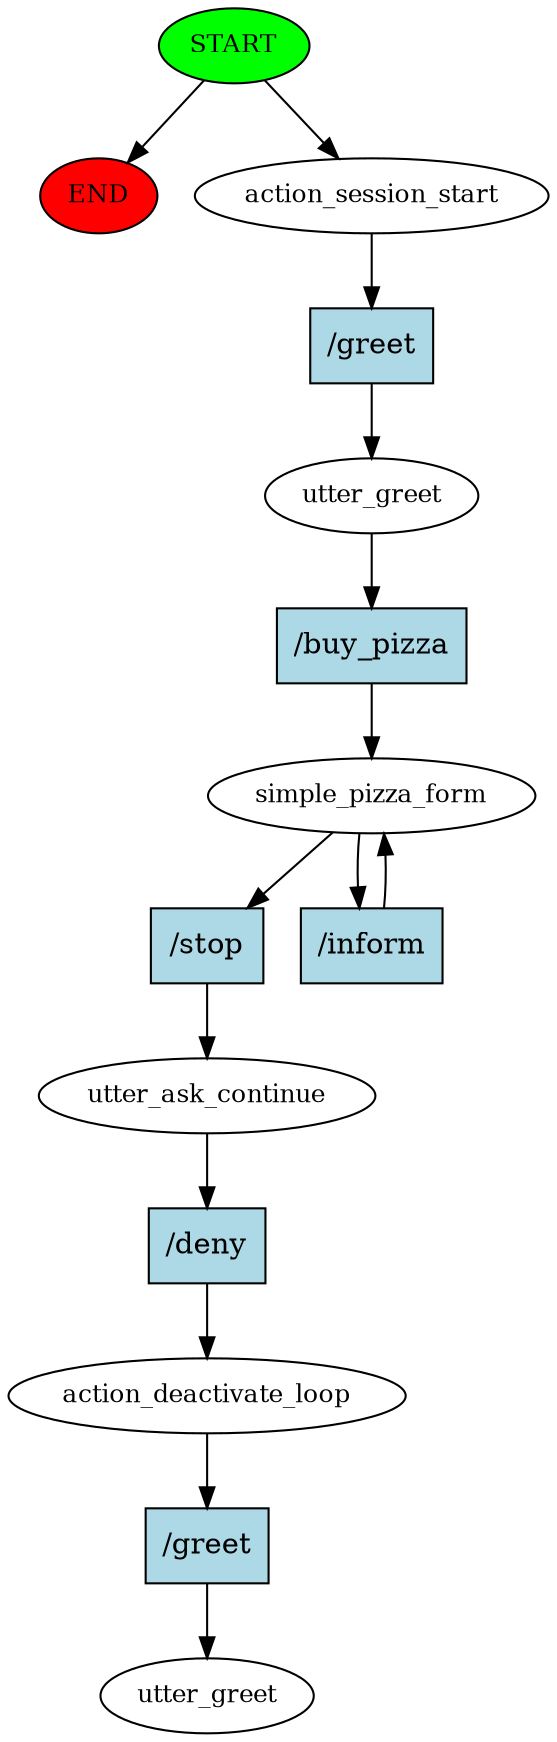 digraph  {
0 [class="start active", fillcolor=green, fontsize=12, label=START, style=filled];
"-1" [class=end, fillcolor=red, fontsize=12, label=END, style=filled];
1 [class=active, fontsize=12, label=action_session_start];
2 [class=active, fontsize=12, label=utter_greet];
3 [class=active, fontsize=12, label=simple_pizza_form];
5 [class=active, fontsize=12, label=utter_ask_continue];
6 [class=active, fontsize=12, label=action_deactivate_loop];
7 [class="dashed active", fontsize=12, label=utter_greet];
8 [class="intent active", fillcolor=lightblue, label="/greet", shape=rect, style=filled];
9 [class="intent active", fillcolor=lightblue, label="/buy_pizza", shape=rect, style=filled];
10 [class="intent active", fillcolor=lightblue, label="/stop", shape=rect, style=filled];
11 [class="intent active", fillcolor=lightblue, label="/inform", shape=rect, style=filled];
12 [class="intent active", fillcolor=lightblue, label="/deny", shape=rect, style=filled];
13 [class="intent active", fillcolor=lightblue, label="/greet", shape=rect, style=filled];
0 -> "-1"  [class="", key=NONE, label=""];
0 -> 1  [class=active, key=NONE, label=""];
1 -> 8  [class=active, key=0];
2 -> 9  [class=active, key=0];
3 -> 10  [class=active, key=0];
3 -> 11  [class=active, key=0];
5 -> 12  [class=active, key=0];
6 -> 13  [class=active, key=0];
8 -> 2  [class=active, key=0];
9 -> 3  [class=active, key=0];
10 -> 5  [class=active, key=0];
11 -> 3  [class=active, key=0];
12 -> 6  [class=active, key=0];
13 -> 7  [class=active, key=0];
}
